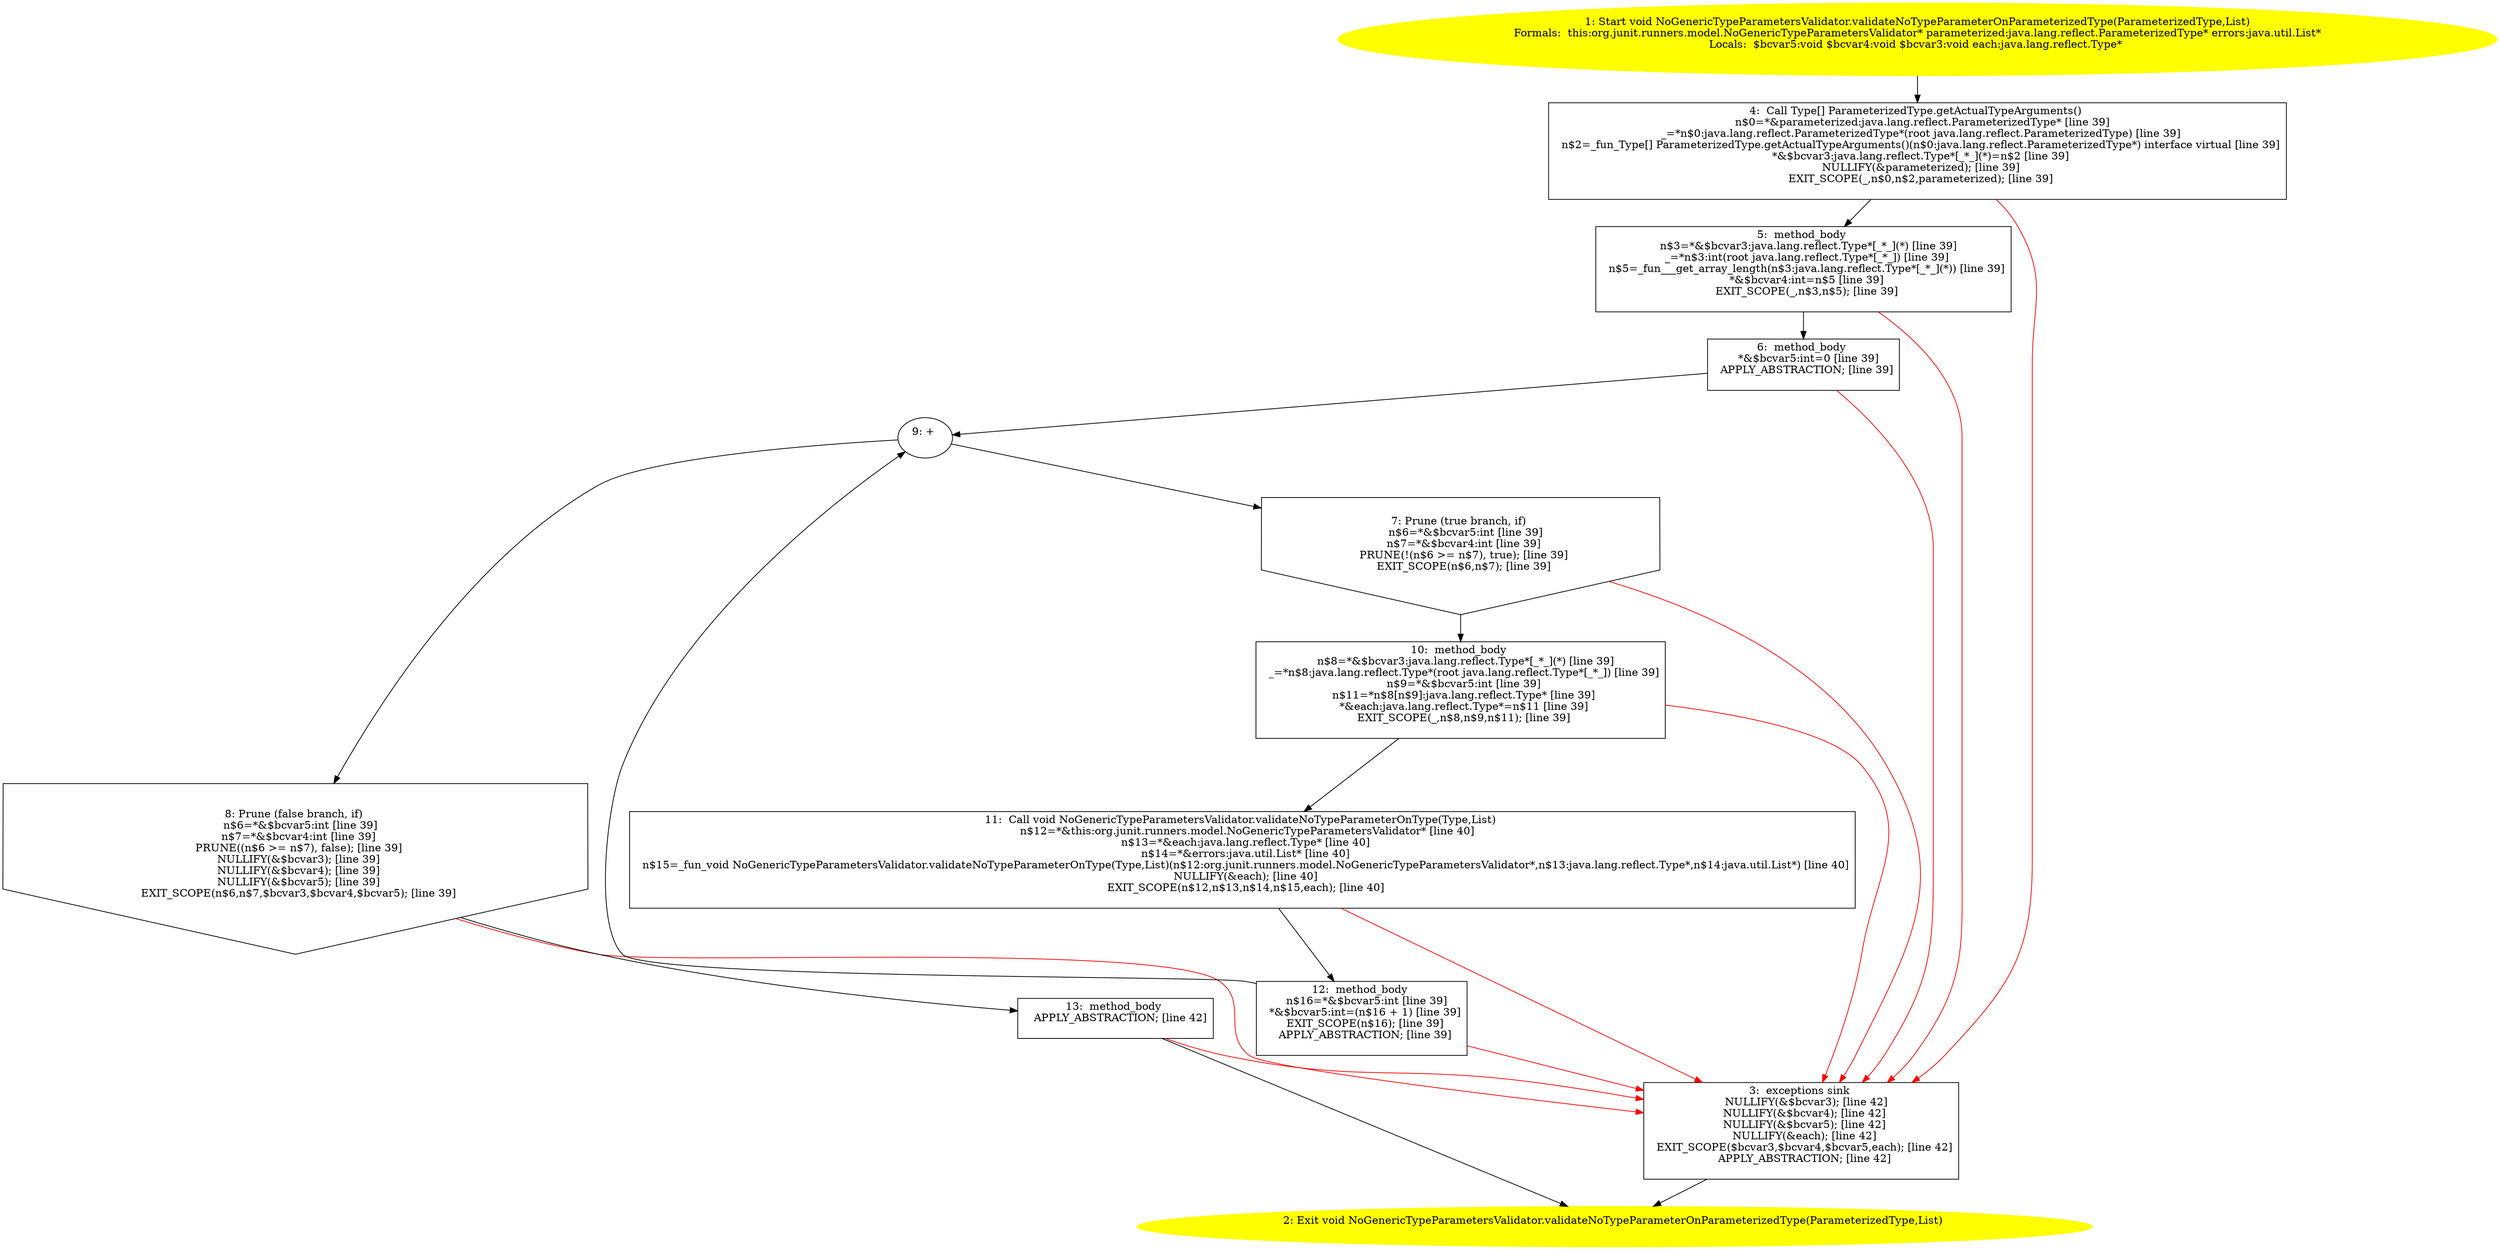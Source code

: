/* @generated */
digraph cfg {
"org.junit.runners.model.NoGenericTypeParametersValidator.validateNoTypeParameterOnParameterizedType(.3334b3d964df669b7154c130387bc214_1" [label="1: Start void NoGenericTypeParametersValidator.validateNoTypeParameterOnParameterizedType(ParameterizedType,List)\nFormals:  this:org.junit.runners.model.NoGenericTypeParametersValidator* parameterized:java.lang.reflect.ParameterizedType* errors:java.util.List*\nLocals:  $bcvar5:void $bcvar4:void $bcvar3:void each:java.lang.reflect.Type* \n  " color=yellow style=filled]
	

	 "org.junit.runners.model.NoGenericTypeParametersValidator.validateNoTypeParameterOnParameterizedType(.3334b3d964df669b7154c130387bc214_1" -> "org.junit.runners.model.NoGenericTypeParametersValidator.validateNoTypeParameterOnParameterizedType(.3334b3d964df669b7154c130387bc214_4" ;
"org.junit.runners.model.NoGenericTypeParametersValidator.validateNoTypeParameterOnParameterizedType(.3334b3d964df669b7154c130387bc214_2" [label="2: Exit void NoGenericTypeParametersValidator.validateNoTypeParameterOnParameterizedType(ParameterizedType,List) \n  " color=yellow style=filled]
	

"org.junit.runners.model.NoGenericTypeParametersValidator.validateNoTypeParameterOnParameterizedType(.3334b3d964df669b7154c130387bc214_3" [label="3:  exceptions sink \n   NULLIFY(&$bcvar3); [line 42]\n  NULLIFY(&$bcvar4); [line 42]\n  NULLIFY(&$bcvar5); [line 42]\n  NULLIFY(&each); [line 42]\n  EXIT_SCOPE($bcvar3,$bcvar4,$bcvar5,each); [line 42]\n  APPLY_ABSTRACTION; [line 42]\n " shape="box"]
	

	 "org.junit.runners.model.NoGenericTypeParametersValidator.validateNoTypeParameterOnParameterizedType(.3334b3d964df669b7154c130387bc214_3" -> "org.junit.runners.model.NoGenericTypeParametersValidator.validateNoTypeParameterOnParameterizedType(.3334b3d964df669b7154c130387bc214_2" ;
"org.junit.runners.model.NoGenericTypeParametersValidator.validateNoTypeParameterOnParameterizedType(.3334b3d964df669b7154c130387bc214_4" [label="4:  Call Type[] ParameterizedType.getActualTypeArguments() \n   n$0=*&parameterized:java.lang.reflect.ParameterizedType* [line 39]\n  _=*n$0:java.lang.reflect.ParameterizedType*(root java.lang.reflect.ParameterizedType) [line 39]\n  n$2=_fun_Type[] ParameterizedType.getActualTypeArguments()(n$0:java.lang.reflect.ParameterizedType*) interface virtual [line 39]\n  *&$bcvar3:java.lang.reflect.Type*[_*_](*)=n$2 [line 39]\n  NULLIFY(&parameterized); [line 39]\n  EXIT_SCOPE(_,n$0,n$2,parameterized); [line 39]\n " shape="box"]
	

	 "org.junit.runners.model.NoGenericTypeParametersValidator.validateNoTypeParameterOnParameterizedType(.3334b3d964df669b7154c130387bc214_4" -> "org.junit.runners.model.NoGenericTypeParametersValidator.validateNoTypeParameterOnParameterizedType(.3334b3d964df669b7154c130387bc214_5" ;
	 "org.junit.runners.model.NoGenericTypeParametersValidator.validateNoTypeParameterOnParameterizedType(.3334b3d964df669b7154c130387bc214_4" -> "org.junit.runners.model.NoGenericTypeParametersValidator.validateNoTypeParameterOnParameterizedType(.3334b3d964df669b7154c130387bc214_3" [color="red" ];
"org.junit.runners.model.NoGenericTypeParametersValidator.validateNoTypeParameterOnParameterizedType(.3334b3d964df669b7154c130387bc214_5" [label="5:  method_body \n   n$3=*&$bcvar3:java.lang.reflect.Type*[_*_](*) [line 39]\n  _=*n$3:int(root java.lang.reflect.Type*[_*_]) [line 39]\n  n$5=_fun___get_array_length(n$3:java.lang.reflect.Type*[_*_](*)) [line 39]\n  *&$bcvar4:int=n$5 [line 39]\n  EXIT_SCOPE(_,n$3,n$5); [line 39]\n " shape="box"]
	

	 "org.junit.runners.model.NoGenericTypeParametersValidator.validateNoTypeParameterOnParameterizedType(.3334b3d964df669b7154c130387bc214_5" -> "org.junit.runners.model.NoGenericTypeParametersValidator.validateNoTypeParameterOnParameterizedType(.3334b3d964df669b7154c130387bc214_6" ;
	 "org.junit.runners.model.NoGenericTypeParametersValidator.validateNoTypeParameterOnParameterizedType(.3334b3d964df669b7154c130387bc214_5" -> "org.junit.runners.model.NoGenericTypeParametersValidator.validateNoTypeParameterOnParameterizedType(.3334b3d964df669b7154c130387bc214_3" [color="red" ];
"org.junit.runners.model.NoGenericTypeParametersValidator.validateNoTypeParameterOnParameterizedType(.3334b3d964df669b7154c130387bc214_6" [label="6:  method_body \n   *&$bcvar5:int=0 [line 39]\n  APPLY_ABSTRACTION; [line 39]\n " shape="box"]
	

	 "org.junit.runners.model.NoGenericTypeParametersValidator.validateNoTypeParameterOnParameterizedType(.3334b3d964df669b7154c130387bc214_6" -> "org.junit.runners.model.NoGenericTypeParametersValidator.validateNoTypeParameterOnParameterizedType(.3334b3d964df669b7154c130387bc214_9" ;
	 "org.junit.runners.model.NoGenericTypeParametersValidator.validateNoTypeParameterOnParameterizedType(.3334b3d964df669b7154c130387bc214_6" -> "org.junit.runners.model.NoGenericTypeParametersValidator.validateNoTypeParameterOnParameterizedType(.3334b3d964df669b7154c130387bc214_3" [color="red" ];
"org.junit.runners.model.NoGenericTypeParametersValidator.validateNoTypeParameterOnParameterizedType(.3334b3d964df669b7154c130387bc214_7" [label="7: Prune (true branch, if) \n   n$6=*&$bcvar5:int [line 39]\n  n$7=*&$bcvar4:int [line 39]\n  PRUNE(!(n$6 >= n$7), true); [line 39]\n  EXIT_SCOPE(n$6,n$7); [line 39]\n " shape="invhouse"]
	

	 "org.junit.runners.model.NoGenericTypeParametersValidator.validateNoTypeParameterOnParameterizedType(.3334b3d964df669b7154c130387bc214_7" -> "org.junit.runners.model.NoGenericTypeParametersValidator.validateNoTypeParameterOnParameterizedType(.3334b3d964df669b7154c130387bc214_10" ;
	 "org.junit.runners.model.NoGenericTypeParametersValidator.validateNoTypeParameterOnParameterizedType(.3334b3d964df669b7154c130387bc214_7" -> "org.junit.runners.model.NoGenericTypeParametersValidator.validateNoTypeParameterOnParameterizedType(.3334b3d964df669b7154c130387bc214_3" [color="red" ];
"org.junit.runners.model.NoGenericTypeParametersValidator.validateNoTypeParameterOnParameterizedType(.3334b3d964df669b7154c130387bc214_8" [label="8: Prune (false branch, if) \n   n$6=*&$bcvar5:int [line 39]\n  n$7=*&$bcvar4:int [line 39]\n  PRUNE((n$6 >= n$7), false); [line 39]\n  NULLIFY(&$bcvar3); [line 39]\n  NULLIFY(&$bcvar4); [line 39]\n  NULLIFY(&$bcvar5); [line 39]\n  EXIT_SCOPE(n$6,n$7,$bcvar3,$bcvar4,$bcvar5); [line 39]\n " shape="invhouse"]
	

	 "org.junit.runners.model.NoGenericTypeParametersValidator.validateNoTypeParameterOnParameterizedType(.3334b3d964df669b7154c130387bc214_8" -> "org.junit.runners.model.NoGenericTypeParametersValidator.validateNoTypeParameterOnParameterizedType(.3334b3d964df669b7154c130387bc214_13" ;
	 "org.junit.runners.model.NoGenericTypeParametersValidator.validateNoTypeParameterOnParameterizedType(.3334b3d964df669b7154c130387bc214_8" -> "org.junit.runners.model.NoGenericTypeParametersValidator.validateNoTypeParameterOnParameterizedType(.3334b3d964df669b7154c130387bc214_3" [color="red" ];
"org.junit.runners.model.NoGenericTypeParametersValidator.validateNoTypeParameterOnParameterizedType(.3334b3d964df669b7154c130387bc214_9" [label="9: + \n  " ]
	

	 "org.junit.runners.model.NoGenericTypeParametersValidator.validateNoTypeParameterOnParameterizedType(.3334b3d964df669b7154c130387bc214_9" -> "org.junit.runners.model.NoGenericTypeParametersValidator.validateNoTypeParameterOnParameterizedType(.3334b3d964df669b7154c130387bc214_7" ;
	 "org.junit.runners.model.NoGenericTypeParametersValidator.validateNoTypeParameterOnParameterizedType(.3334b3d964df669b7154c130387bc214_9" -> "org.junit.runners.model.NoGenericTypeParametersValidator.validateNoTypeParameterOnParameterizedType(.3334b3d964df669b7154c130387bc214_8" ;
"org.junit.runners.model.NoGenericTypeParametersValidator.validateNoTypeParameterOnParameterizedType(.3334b3d964df669b7154c130387bc214_10" [label="10:  method_body \n   n$8=*&$bcvar3:java.lang.reflect.Type*[_*_](*) [line 39]\n  _=*n$8:java.lang.reflect.Type*(root java.lang.reflect.Type*[_*_]) [line 39]\n  n$9=*&$bcvar5:int [line 39]\n  n$11=*n$8[n$9]:java.lang.reflect.Type* [line 39]\n  *&each:java.lang.reflect.Type*=n$11 [line 39]\n  EXIT_SCOPE(_,n$8,n$9,n$11); [line 39]\n " shape="box"]
	

	 "org.junit.runners.model.NoGenericTypeParametersValidator.validateNoTypeParameterOnParameterizedType(.3334b3d964df669b7154c130387bc214_10" -> "org.junit.runners.model.NoGenericTypeParametersValidator.validateNoTypeParameterOnParameterizedType(.3334b3d964df669b7154c130387bc214_11" ;
	 "org.junit.runners.model.NoGenericTypeParametersValidator.validateNoTypeParameterOnParameterizedType(.3334b3d964df669b7154c130387bc214_10" -> "org.junit.runners.model.NoGenericTypeParametersValidator.validateNoTypeParameterOnParameterizedType(.3334b3d964df669b7154c130387bc214_3" [color="red" ];
"org.junit.runners.model.NoGenericTypeParametersValidator.validateNoTypeParameterOnParameterizedType(.3334b3d964df669b7154c130387bc214_11" [label="11:  Call void NoGenericTypeParametersValidator.validateNoTypeParameterOnType(Type,List) \n   n$12=*&this:org.junit.runners.model.NoGenericTypeParametersValidator* [line 40]\n  n$13=*&each:java.lang.reflect.Type* [line 40]\n  n$14=*&errors:java.util.List* [line 40]\n  n$15=_fun_void NoGenericTypeParametersValidator.validateNoTypeParameterOnType(Type,List)(n$12:org.junit.runners.model.NoGenericTypeParametersValidator*,n$13:java.lang.reflect.Type*,n$14:java.util.List*) [line 40]\n  NULLIFY(&each); [line 40]\n  EXIT_SCOPE(n$12,n$13,n$14,n$15,each); [line 40]\n " shape="box"]
	

	 "org.junit.runners.model.NoGenericTypeParametersValidator.validateNoTypeParameterOnParameterizedType(.3334b3d964df669b7154c130387bc214_11" -> "org.junit.runners.model.NoGenericTypeParametersValidator.validateNoTypeParameterOnParameterizedType(.3334b3d964df669b7154c130387bc214_12" ;
	 "org.junit.runners.model.NoGenericTypeParametersValidator.validateNoTypeParameterOnParameterizedType(.3334b3d964df669b7154c130387bc214_11" -> "org.junit.runners.model.NoGenericTypeParametersValidator.validateNoTypeParameterOnParameterizedType(.3334b3d964df669b7154c130387bc214_3" [color="red" ];
"org.junit.runners.model.NoGenericTypeParametersValidator.validateNoTypeParameterOnParameterizedType(.3334b3d964df669b7154c130387bc214_12" [label="12:  method_body \n   n$16=*&$bcvar5:int [line 39]\n  *&$bcvar5:int=(n$16 + 1) [line 39]\n  EXIT_SCOPE(n$16); [line 39]\n  APPLY_ABSTRACTION; [line 39]\n " shape="box"]
	

	 "org.junit.runners.model.NoGenericTypeParametersValidator.validateNoTypeParameterOnParameterizedType(.3334b3d964df669b7154c130387bc214_12" -> "org.junit.runners.model.NoGenericTypeParametersValidator.validateNoTypeParameterOnParameterizedType(.3334b3d964df669b7154c130387bc214_9" ;
	 "org.junit.runners.model.NoGenericTypeParametersValidator.validateNoTypeParameterOnParameterizedType(.3334b3d964df669b7154c130387bc214_12" -> "org.junit.runners.model.NoGenericTypeParametersValidator.validateNoTypeParameterOnParameterizedType(.3334b3d964df669b7154c130387bc214_3" [color="red" ];
"org.junit.runners.model.NoGenericTypeParametersValidator.validateNoTypeParameterOnParameterizedType(.3334b3d964df669b7154c130387bc214_13" [label="13:  method_body \n   APPLY_ABSTRACTION; [line 42]\n " shape="box"]
	

	 "org.junit.runners.model.NoGenericTypeParametersValidator.validateNoTypeParameterOnParameterizedType(.3334b3d964df669b7154c130387bc214_13" -> "org.junit.runners.model.NoGenericTypeParametersValidator.validateNoTypeParameterOnParameterizedType(.3334b3d964df669b7154c130387bc214_2" ;
	 "org.junit.runners.model.NoGenericTypeParametersValidator.validateNoTypeParameterOnParameterizedType(.3334b3d964df669b7154c130387bc214_13" -> "org.junit.runners.model.NoGenericTypeParametersValidator.validateNoTypeParameterOnParameterizedType(.3334b3d964df669b7154c130387bc214_3" [color="red" ];
}
